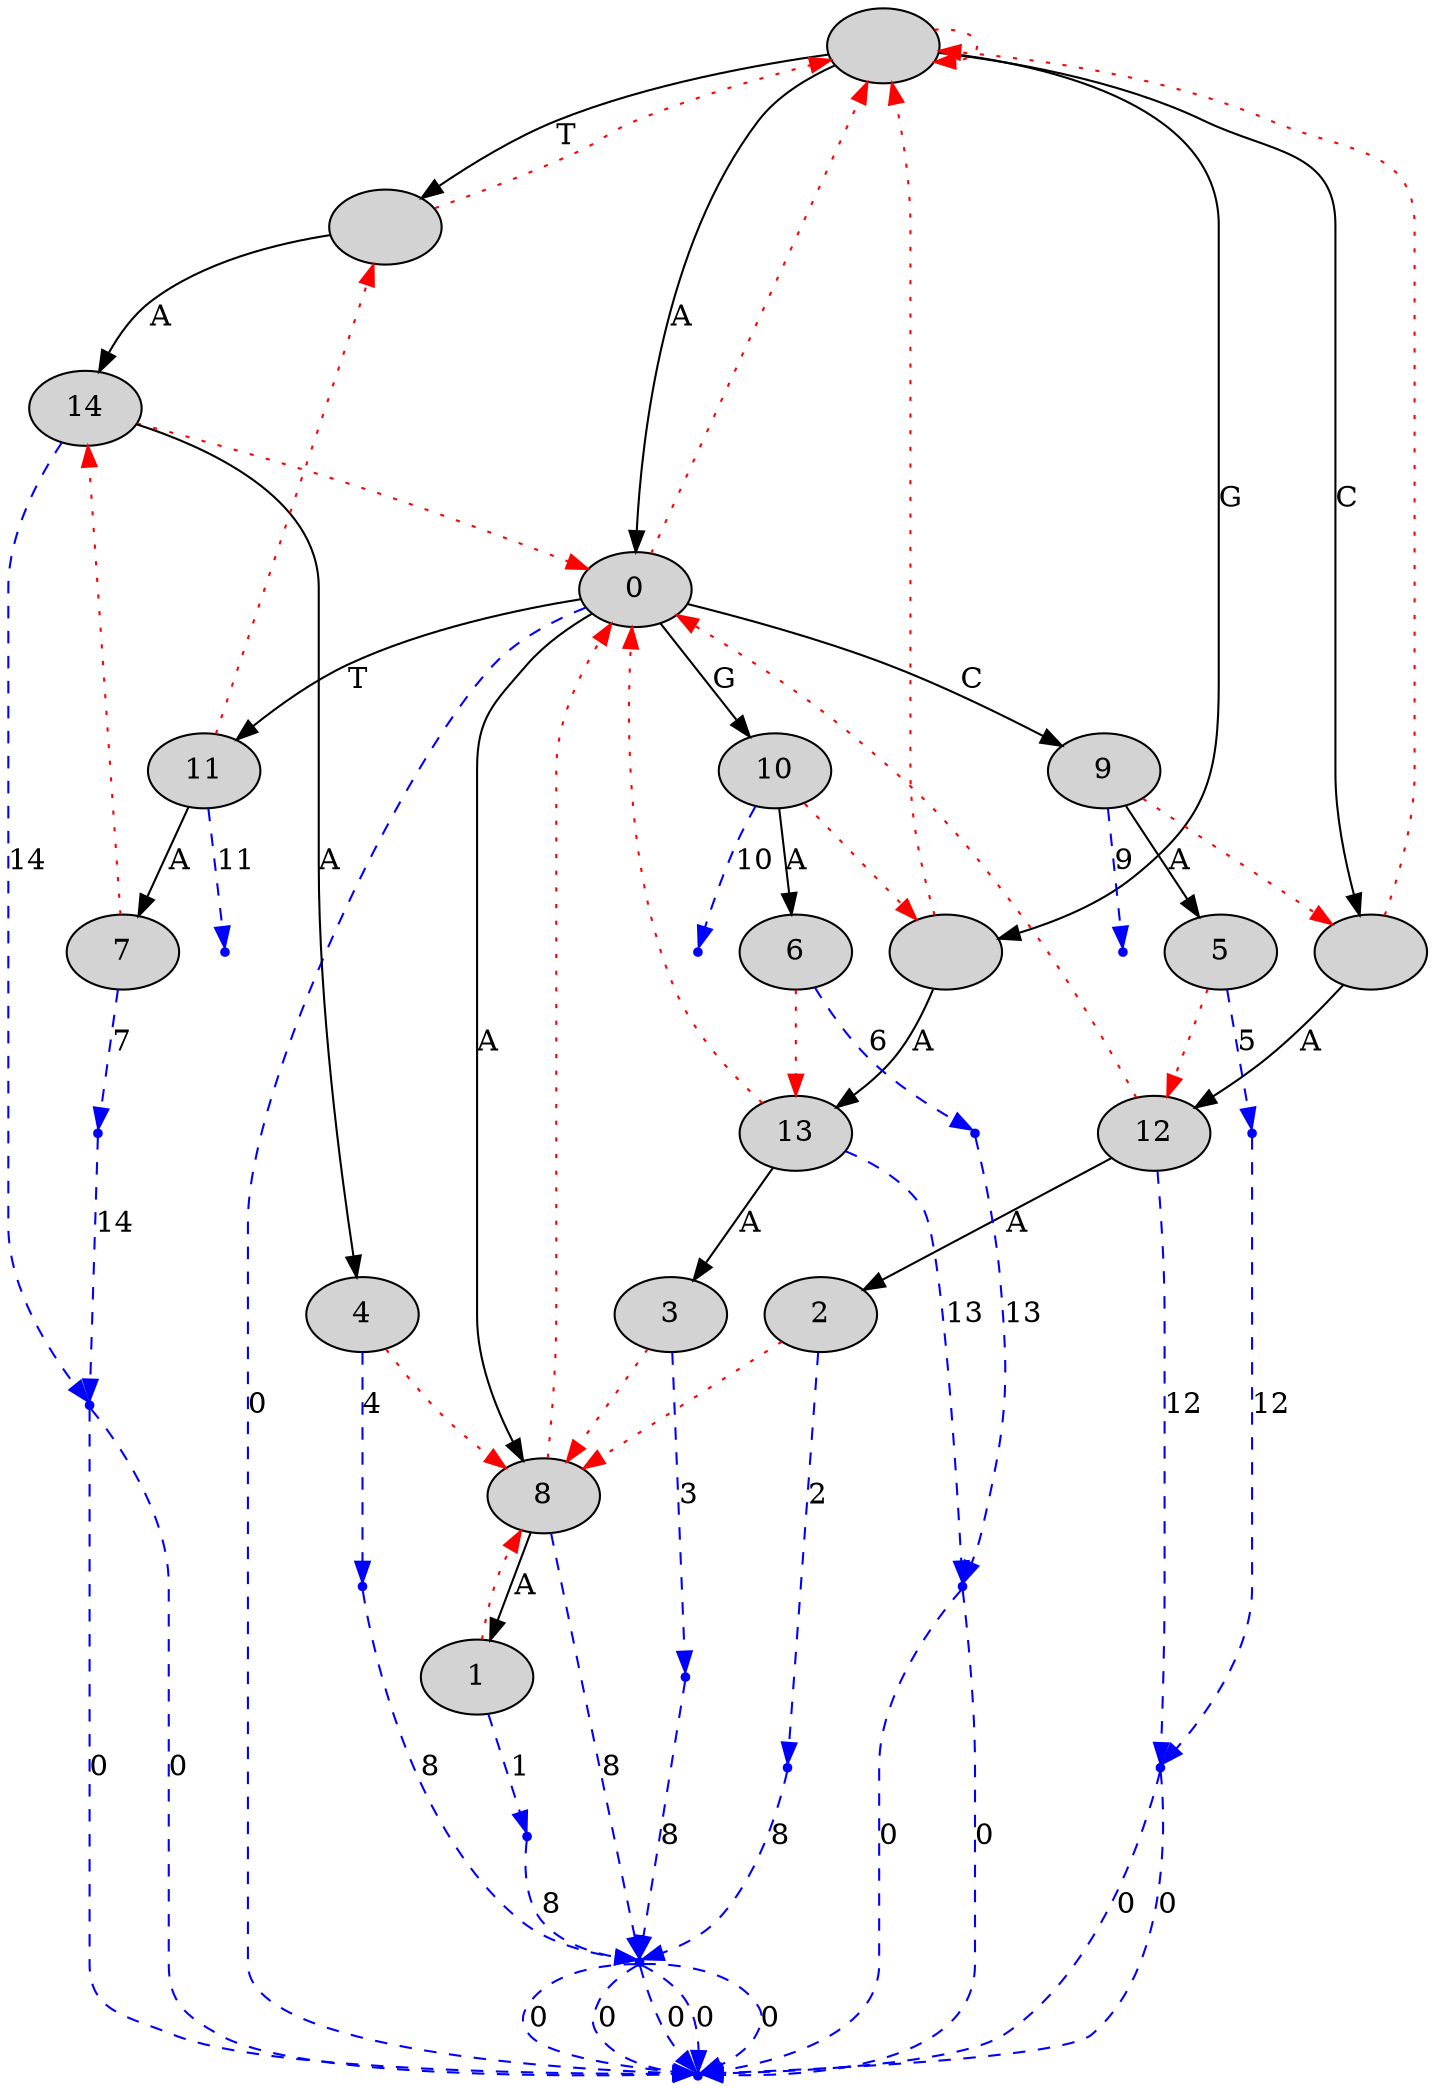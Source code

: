 digraph {
node[style=filled];
"0x7febf9c028e0" [label=""];
"0x7febf9c028e0" -> "0x7febf9c02c40" [label="T"];
"0x7febf9c028e0" -> "0x7febf9c02b70" [label="G"];
"0x7febf9c028e0" -> "0x7febf9c02aa0" [label="C"];
"0x7febf9c028e0" -> "0x7febf9c02930" [label="A"];
"0x7febf9c028e0" -> "0x7febf9c028e0" [style="dotted", color=red];
"0x7febf9c02c40" [label=""];
"0x7febf9c02c40" -> "0x7febf9c02c10" [label="A"];
"0x7febf9c02c40" -> "0x7febf9c028e0" [style="dotted", color=red];
"0x7febf9c02c10" [label="14"];
"0x7febf9c02c10" -> "0x7febf9c02be0" [label="A"];
"0x7febf9c02c10" -> "0x7febf9c02930" [style="dotted", color=red];
"0x7febf9c030e0" [color=blue, shape=point];
"0x7febf9c02c10" -> "0x7febf9c030e0" [style="dashed", color=blue, label=14];
"0x7febf9c030e0" -> "0x7febf9c030d0" [style="dashed", color=blue, label=0];
"0x7febf9c02be0" [label="4"];
"0x7febf9c02be0" -> "0x7febf9c029d0" [style="dotted", color=red];
"0x7febf9c03060" [color=blue, shape=point];
"0x7febf9c02be0" -> "0x7febf9c03060" [style="dashed", color=blue, label=4];
"0x7febf9c03060" -> "0x7febf9c03140" [style="dashed", color=blue, label=8];
"0x7febf9c03140" -> "0x7febf9c030d0" [style="dashed", color=blue, label=0];
"0x7febf9c02b70" [label=""];
"0x7febf9c02b70" -> "0x7febf9c02b40" [label="A"];
"0x7febf9c02b70" -> "0x7febf9c028e0" [style="dotted", color=red];
"0x7febf9c02b40" [label="13"];
"0x7febf9c02b40" -> "0x7febf9c02b10" [label="A"];
"0x7febf9c02b40" -> "0x7febf9c02930" [style="dotted", color=red];
"0x7febf9c030f0" [color=blue, shape=point];
"0x7febf9c02b40" -> "0x7febf9c030f0" [style="dashed", color=blue, label=13];
"0x7febf9c030f0" -> "0x7febf9c030d0" [style="dashed", color=blue, label=0];
"0x7febf9c02b10" [label="3"];
"0x7febf9c02b10" -> "0x7febf9c029d0" [style="dotted", color=red];
"0x7febf9c03070" [color=blue, shape=point];
"0x7febf9c02b10" -> "0x7febf9c03070" [style="dashed", color=blue, label=3];
"0x7febf9c03070" -> "0x7febf9c03140" [style="dashed", color=blue, label=8];
"0x7febf9c03140" -> "0x7febf9c030d0" [style="dashed", color=blue, label=0];
"0x7febf9c02aa0" [label=""];
"0x7febf9c02aa0" -> "0x7febf9c02a70" [label="A"];
"0x7febf9c02aa0" -> "0x7febf9c028e0" [style="dotted", color=red];
"0x7febf9c02a70" [label="12"];
"0x7febf9c02a70" -> "0x7febf9c02a40" [label="A"];
"0x7febf9c02a70" -> "0x7febf9c02930" [style="dotted", color=red];
"0x7febf9c03100" [color=blue, shape=point];
"0x7febf9c02a70" -> "0x7febf9c03100" [style="dashed", color=blue, label=12];
"0x7febf9c03100" -> "0x7febf9c030d0" [style="dashed", color=blue, label=0];
"0x7febf9c02a40" [label="2"];
"0x7febf9c02a40" -> "0x7febf9c029d0" [style="dotted", color=red];
"0x7febf9c03080" [color=blue, shape=point];
"0x7febf9c02a40" -> "0x7febf9c03080" [style="dashed", color=blue, label=2];
"0x7febf9c03080" -> "0x7febf9c03140" [style="dashed", color=blue, label=8];
"0x7febf9c03140" -> "0x7febf9c030d0" [style="dashed", color=blue, label=0];
"0x7febf9c02930" [label="0"];
"0x7febf9c02930" -> "0x7febf9c02e40" [label="T"];
"0x7febf9c02930" -> "0x7febf9c02da0" [label="G"];
"0x7febf9c02930" -> "0x7febf9c02d00" [label="C"];
"0x7febf9c02930" -> "0x7febf9c029d0" [label="A"];
"0x7febf9c02930" -> "0x7febf9c028e0" [style="dotted", color=red];
"0x7febf9c030d0" [color=blue, shape=point];
"0x7febf9c02930" -> "0x7febf9c030d0" [style="dashed", color=blue, label=0];
"0x7febf9c02e40" [label="11"];
"0x7febf9c02e40" -> "0x7febf9c02e10" [label="A"];
"0x7febf9c02e40" -> "0x7febf9c02c40" [style="dotted", color=red];
"0x7febf9c03110" [color=blue, shape=point];
"0x7febf9c02e40" -> "0x7febf9c03110" [style="dashed", color=blue, label=11];
"0x7febf9c02e10" [label="7"];
"0x7febf9c02e10" -> "0x7febf9c02c10" [style="dotted", color=red];
"0x7febf9c03090" [color=blue, shape=point];
"0x7febf9c02e10" -> "0x7febf9c03090" [style="dashed", color=blue, label=7];
"0x7febf9c03090" -> "0x7febf9c030e0" [style="dashed", color=blue, label=14];
"0x7febf9c030e0" -> "0x7febf9c030d0" [style="dashed", color=blue, label=0];
"0x7febf9c02da0" [label="10"];
"0x7febf9c02da0" -> "0x7febf9c02d70" [label="A"];
"0x7febf9c02da0" -> "0x7febf9c02b70" [style="dotted", color=red];
"0x7febf9c03120" [color=blue, shape=point];
"0x7febf9c02da0" -> "0x7febf9c03120" [style="dashed", color=blue, label=10];
"0x7febf9c02d70" [label="6"];
"0x7febf9c02d70" -> "0x7febf9c02b40" [style="dotted", color=red];
"0x7febf9c030a0" [color=blue, shape=point];
"0x7febf9c02d70" -> "0x7febf9c030a0" [style="dashed", color=blue, label=6];
"0x7febf9c030a0" -> "0x7febf9c030f0" [style="dashed", color=blue, label=13];
"0x7febf9c030f0" -> "0x7febf9c030d0" [style="dashed", color=blue, label=0];
"0x7febf9c02d00" [label="9"];
"0x7febf9c02d00" -> "0x7febf9c02cd0" [label="A"];
"0x7febf9c02d00" -> "0x7febf9c02aa0" [style="dotted", color=red];
"0x7febf9c03130" [color=blue, shape=point];
"0x7febf9c02d00" -> "0x7febf9c03130" [style="dashed", color=blue, label=9];
"0x7febf9c02cd0" [label="5"];
"0x7febf9c02cd0" -> "0x7febf9c02a70" [style="dotted", color=red];
"0x7febf9c030b0" [color=blue, shape=point];
"0x7febf9c02cd0" -> "0x7febf9c030b0" [style="dashed", color=blue, label=5];
"0x7febf9c030b0" -> "0x7febf9c03100" [style="dashed", color=blue, label=12];
"0x7febf9c03100" -> "0x7febf9c030d0" [style="dashed", color=blue, label=0];
"0x7febf9c029d0" [label="8"];
"0x7febf9c029d0" -> "0x7febf9c029a0" [label="A"];
"0x7febf9c029d0" -> "0x7febf9c02930" [style="dotted", color=red];
"0x7febf9c03140" [color=blue, shape=point];
"0x7febf9c029d0" -> "0x7febf9c03140" [style="dashed", color=blue, label=8];
"0x7febf9c03140" -> "0x7febf9c030d0" [style="dashed", color=blue, label=0];
"0x7febf9c029a0" [label="1"];
"0x7febf9c029a0" -> "0x7febf9c029d0" [style="dotted", color=red];
"0x7febf9c030c0" [color=blue, shape=point];
"0x7febf9c029a0" -> "0x7febf9c030c0" [style="dashed", color=blue, label=1];
"0x7febf9c030c0" -> "0x7febf9c03140" [style="dashed", color=blue, label=8];
"0x7febf9c03140" -> "0x7febf9c030d0" [style="dashed", color=blue, label=0];
}
